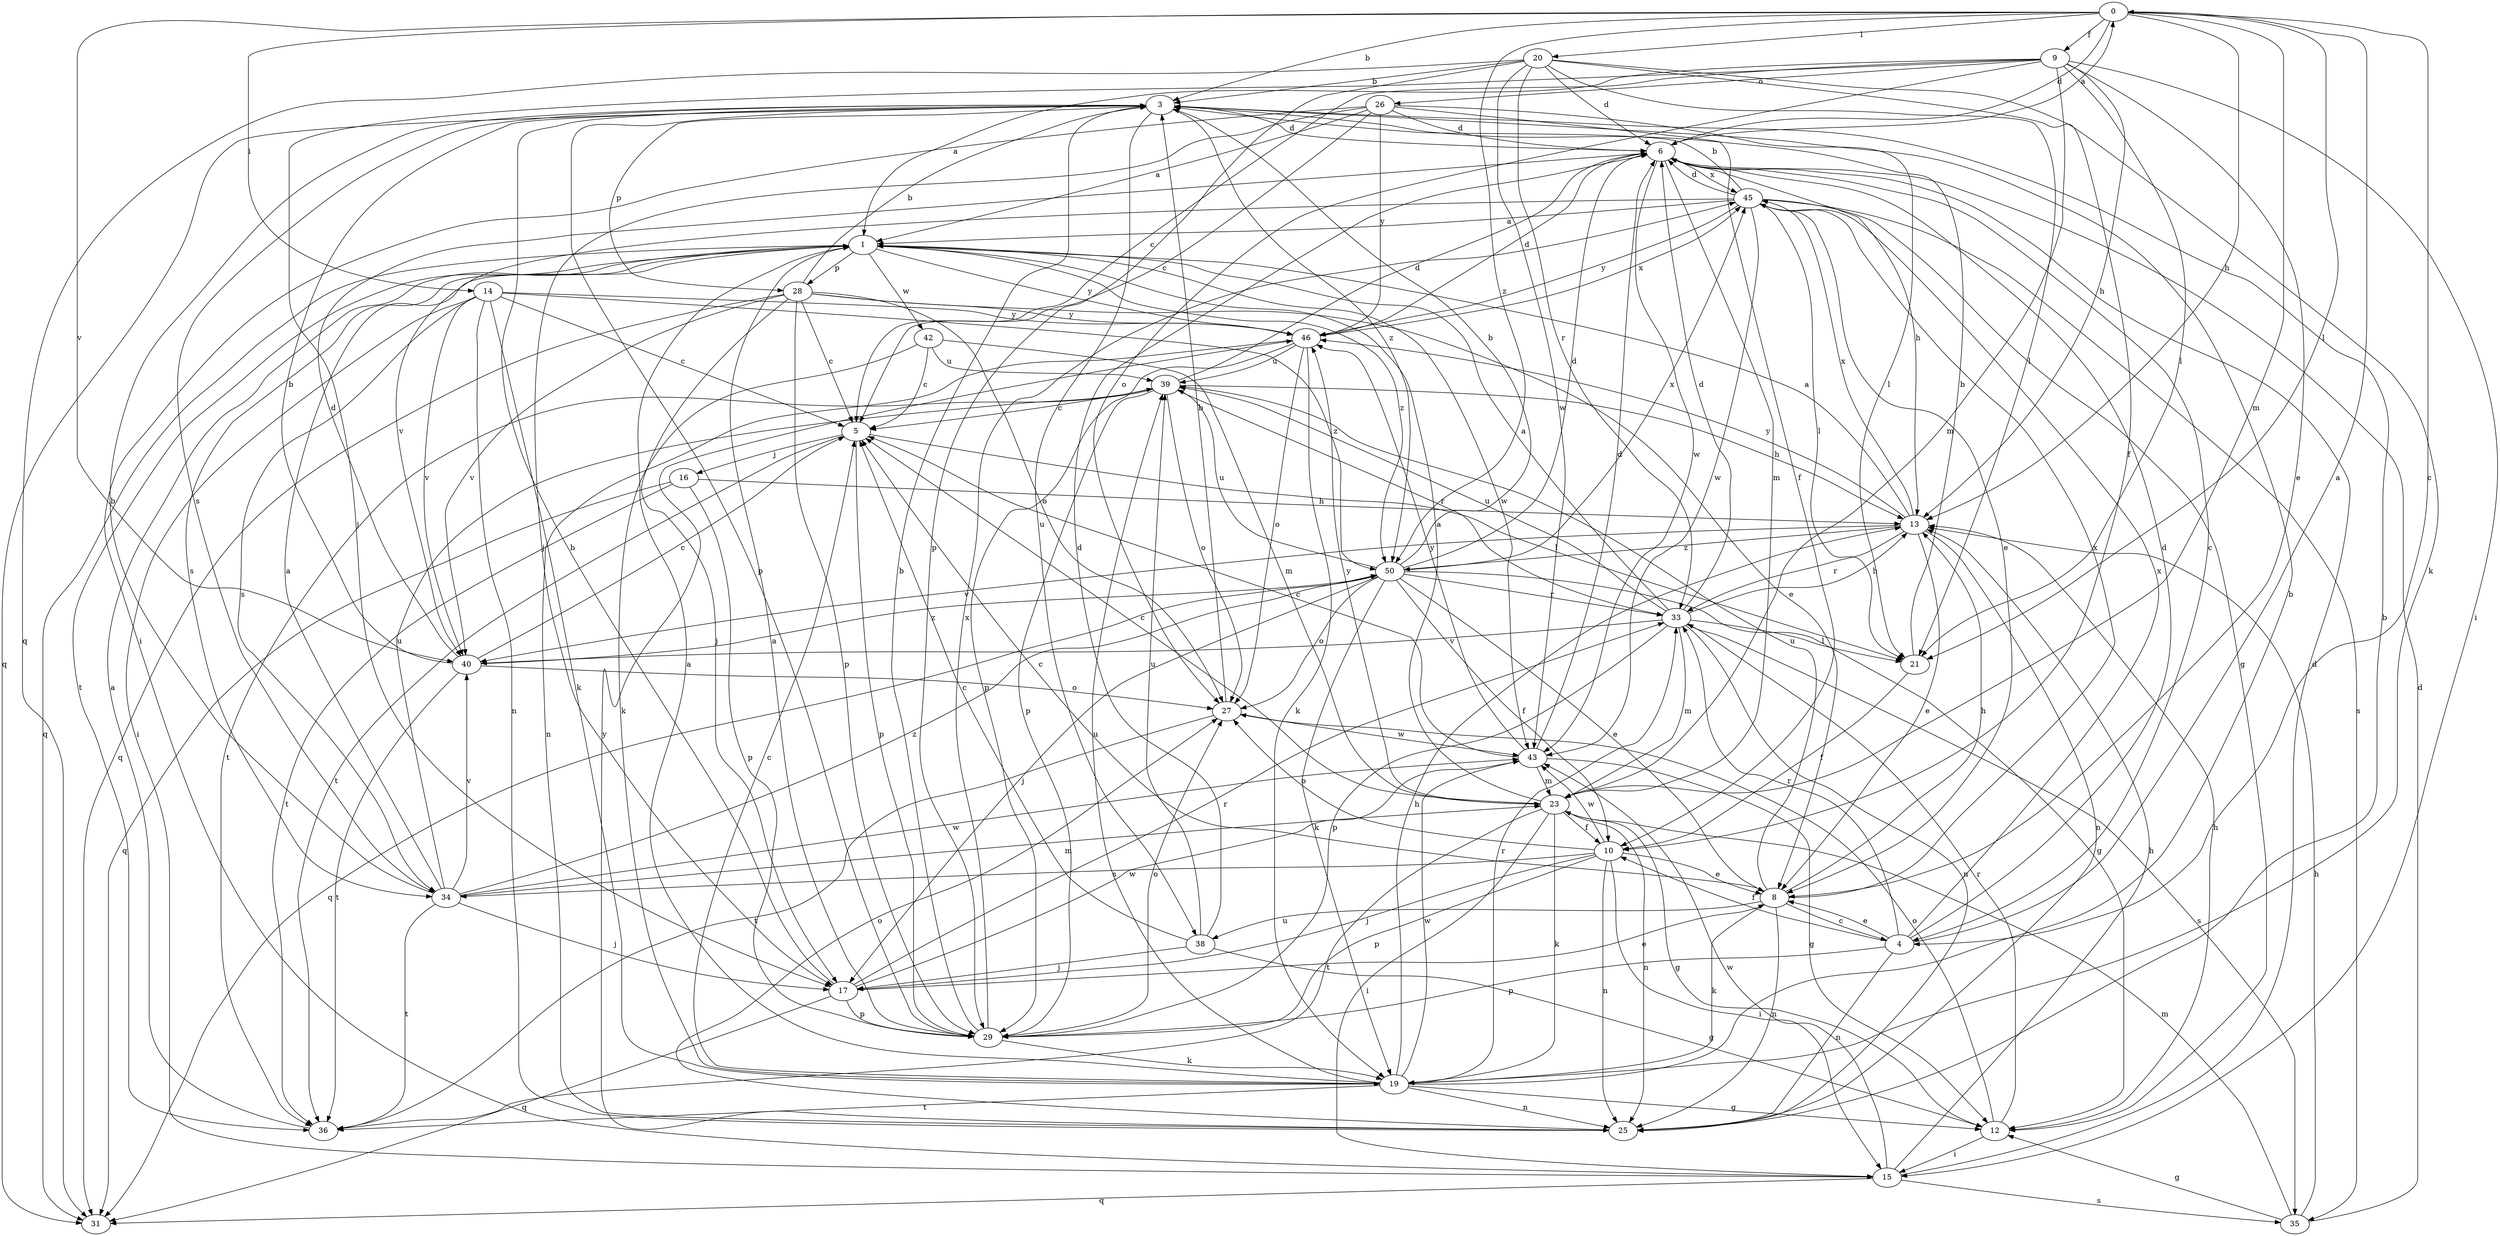 strict digraph  {
0;
1;
3;
4;
5;
6;
8;
9;
10;
12;
13;
14;
15;
16;
17;
19;
20;
21;
23;
25;
26;
27;
28;
29;
31;
33;
34;
35;
36;
38;
39;
40;
42;
43;
45;
46;
50;
0 -> 3  [label=b];
0 -> 4  [label=c];
0 -> 6  [label=d];
0 -> 9  [label=f];
0 -> 13  [label=h];
0 -> 14  [label=i];
0 -> 20  [label=l];
0 -> 21  [label=l];
0 -> 23  [label=m];
0 -> 40  [label=v];
0 -> 50  [label=z];
1 -> 28  [label=p];
1 -> 31  [label=q];
1 -> 34  [label=s];
1 -> 36  [label=t];
1 -> 42  [label=w];
1 -> 43  [label=w];
1 -> 46  [label=y];
1 -> 50  [label=z];
3 -> 6  [label=d];
3 -> 28  [label=p];
3 -> 29  [label=p];
3 -> 31  [label=q];
3 -> 34  [label=s];
3 -> 38  [label=u];
3 -> 50  [label=z];
4 -> 0  [label=a];
4 -> 6  [label=d];
4 -> 8  [label=e];
4 -> 10  [label=f];
4 -> 25  [label=n];
4 -> 29  [label=p];
4 -> 33  [label=r];
4 -> 45  [label=x];
5 -> 16  [label=j];
5 -> 21  [label=l];
5 -> 29  [label=p];
5 -> 36  [label=t];
6 -> 0  [label=a];
6 -> 4  [label=c];
6 -> 13  [label=h];
6 -> 23  [label=m];
6 -> 43  [label=w];
6 -> 45  [label=x];
8 -> 4  [label=c];
8 -> 5  [label=c];
8 -> 13  [label=h];
8 -> 19  [label=k];
8 -> 25  [label=n];
8 -> 38  [label=u];
8 -> 39  [label=u];
8 -> 45  [label=x];
9 -> 1  [label=a];
9 -> 5  [label=c];
9 -> 8  [label=e];
9 -> 13  [label=h];
9 -> 15  [label=i];
9 -> 17  [label=j];
9 -> 21  [label=l];
9 -> 23  [label=m];
9 -> 26  [label=o];
9 -> 27  [label=o];
10 -> 8  [label=e];
10 -> 15  [label=i];
10 -> 17  [label=j];
10 -> 25  [label=n];
10 -> 27  [label=o];
10 -> 29  [label=p];
10 -> 34  [label=s];
10 -> 43  [label=w];
12 -> 13  [label=h];
12 -> 15  [label=i];
12 -> 27  [label=o];
12 -> 33  [label=r];
13 -> 1  [label=a];
13 -> 8  [label=e];
13 -> 25  [label=n];
13 -> 33  [label=r];
13 -> 40  [label=v];
13 -> 45  [label=x];
13 -> 46  [label=y];
13 -> 50  [label=z];
14 -> 5  [label=c];
14 -> 15  [label=i];
14 -> 19  [label=k];
14 -> 25  [label=n];
14 -> 34  [label=s];
14 -> 40  [label=v];
14 -> 46  [label=y];
14 -> 50  [label=z];
15 -> 6  [label=d];
15 -> 13  [label=h];
15 -> 31  [label=q];
15 -> 35  [label=s];
15 -> 43  [label=w];
16 -> 13  [label=h];
16 -> 29  [label=p];
16 -> 31  [label=q];
16 -> 36  [label=t];
17 -> 3  [label=b];
17 -> 8  [label=e];
17 -> 29  [label=p];
17 -> 31  [label=q];
17 -> 33  [label=r];
17 -> 43  [label=w];
19 -> 1  [label=a];
19 -> 3  [label=b];
19 -> 5  [label=c];
19 -> 12  [label=g];
19 -> 13  [label=h];
19 -> 25  [label=n];
19 -> 33  [label=r];
19 -> 36  [label=t];
19 -> 39  [label=u];
19 -> 43  [label=w];
20 -> 3  [label=b];
20 -> 6  [label=d];
20 -> 10  [label=f];
20 -> 19  [label=k];
20 -> 21  [label=l];
20 -> 29  [label=p];
20 -> 31  [label=q];
20 -> 33  [label=r];
20 -> 43  [label=w];
21 -> 3  [label=b];
21 -> 10  [label=f];
23 -> 1  [label=a];
23 -> 5  [label=c];
23 -> 10  [label=f];
23 -> 12  [label=g];
23 -> 15  [label=i];
23 -> 19  [label=k];
23 -> 25  [label=n];
23 -> 36  [label=t];
23 -> 46  [label=y];
25 -> 3  [label=b];
25 -> 27  [label=o];
25 -> 46  [label=y];
26 -> 1  [label=a];
26 -> 5  [label=c];
26 -> 6  [label=d];
26 -> 10  [label=f];
26 -> 15  [label=i];
26 -> 17  [label=j];
26 -> 21  [label=l];
26 -> 46  [label=y];
27 -> 3  [label=b];
27 -> 36  [label=t];
27 -> 43  [label=w];
28 -> 3  [label=b];
28 -> 5  [label=c];
28 -> 8  [label=e];
28 -> 17  [label=j];
28 -> 27  [label=o];
28 -> 29  [label=p];
28 -> 31  [label=q];
28 -> 40  [label=v];
28 -> 46  [label=y];
29 -> 1  [label=a];
29 -> 3  [label=b];
29 -> 19  [label=k];
29 -> 27  [label=o];
29 -> 45  [label=x];
33 -> 1  [label=a];
33 -> 6  [label=d];
33 -> 13  [label=h];
33 -> 21  [label=l];
33 -> 23  [label=m];
33 -> 25  [label=n];
33 -> 29  [label=p];
33 -> 35  [label=s];
33 -> 39  [label=u];
33 -> 40  [label=v];
34 -> 1  [label=a];
34 -> 3  [label=b];
34 -> 17  [label=j];
34 -> 23  [label=m];
34 -> 36  [label=t];
34 -> 39  [label=u];
34 -> 40  [label=v];
34 -> 43  [label=w];
34 -> 50  [label=z];
35 -> 6  [label=d];
35 -> 12  [label=g];
35 -> 13  [label=h];
35 -> 23  [label=m];
36 -> 1  [label=a];
38 -> 5  [label=c];
38 -> 6  [label=d];
38 -> 12  [label=g];
38 -> 17  [label=j];
38 -> 39  [label=u];
39 -> 5  [label=c];
39 -> 6  [label=d];
39 -> 13  [label=h];
39 -> 27  [label=o];
39 -> 29  [label=p];
39 -> 33  [label=r];
39 -> 36  [label=t];
40 -> 3  [label=b];
40 -> 5  [label=c];
40 -> 6  [label=d];
40 -> 27  [label=o];
40 -> 36  [label=t];
40 -> 50  [label=z];
42 -> 5  [label=c];
42 -> 19  [label=k];
42 -> 23  [label=m];
42 -> 39  [label=u];
43 -> 5  [label=c];
43 -> 6  [label=d];
43 -> 12  [label=g];
43 -> 23  [label=m];
43 -> 46  [label=y];
45 -> 1  [label=a];
45 -> 3  [label=b];
45 -> 6  [label=d];
45 -> 8  [label=e];
45 -> 12  [label=g];
45 -> 21  [label=l];
45 -> 35  [label=s];
45 -> 40  [label=v];
45 -> 43  [label=w];
45 -> 46  [label=y];
46 -> 6  [label=d];
46 -> 19  [label=k];
46 -> 25  [label=n];
46 -> 27  [label=o];
46 -> 29  [label=p];
46 -> 39  [label=u];
46 -> 45  [label=x];
50 -> 3  [label=b];
50 -> 6  [label=d];
50 -> 8  [label=e];
50 -> 10  [label=f];
50 -> 12  [label=g];
50 -> 17  [label=j];
50 -> 19  [label=k];
50 -> 27  [label=o];
50 -> 31  [label=q];
50 -> 33  [label=r];
50 -> 39  [label=u];
50 -> 45  [label=x];
}
